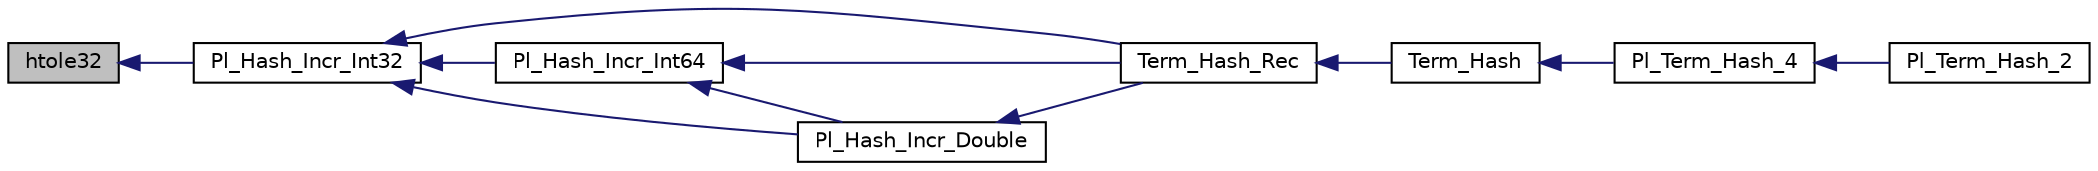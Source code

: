 digraph "htole32"
{
  edge [fontname="Helvetica",fontsize="10",labelfontname="Helvetica",labelfontsize="10"];
  node [fontname="Helvetica",fontsize="10",shape=record];
  rankdir="LR";
  Node1 [label="htole32",height=0.2,width=0.4,color="black", fillcolor="grey75", style="filled", fontcolor="black"];
  Node1 -> Node2 [dir="back",color="midnightblue",fontsize="10",style="solid"];
  Node2 [label="Pl_Hash_Incr_Int32",height=0.2,width=0.4,color="black", fillcolor="white", style="filled",URL="$hash__fct_8h.html#abf96783738086d9801acda7b7774da0d"];
  Node2 -> Node3 [dir="back",color="midnightblue",fontsize="10",style="solid"];
  Node3 [label="Term_Hash_Rec",height=0.2,width=0.4,color="black", fillcolor="white", style="filled",URL="$term__supp_8c.html#a3a40eeb504783788c0a7348b20cd4406"];
  Node3 -> Node4 [dir="back",color="midnightblue",fontsize="10",style="solid"];
  Node4 [label="Term_Hash",height=0.2,width=0.4,color="black", fillcolor="white", style="filled",URL="$term__supp_8c.html#a3c3a2ab92ae862ab97d7b387f86163f4"];
  Node4 -> Node5 [dir="back",color="midnightblue",fontsize="10",style="solid"];
  Node5 [label="Pl_Term_Hash_4",height=0.2,width=0.4,color="black", fillcolor="white", style="filled",URL="$term__supp_8c.html#ab6030f1e3ba17884549245a2180d345f"];
  Node5 -> Node6 [dir="back",color="midnightblue",fontsize="10",style="solid"];
  Node6 [label="Pl_Term_Hash_2",height=0.2,width=0.4,color="black", fillcolor="white", style="filled",URL="$term__supp_8c.html#a6edcb23009a9a5206b978db2ffffb745"];
  Node2 -> Node7 [dir="back",color="midnightblue",fontsize="10",style="solid"];
  Node7 [label="Pl_Hash_Incr_Int64",height=0.2,width=0.4,color="black", fillcolor="white", style="filled",URL="$hash__fct_8h.html#a0c0765d9acb2a093ab0ba2ddf2db3889"];
  Node7 -> Node3 [dir="back",color="midnightblue",fontsize="10",style="solid"];
  Node7 -> Node8 [dir="back",color="midnightblue",fontsize="10",style="solid"];
  Node8 [label="Pl_Hash_Incr_Double",height=0.2,width=0.4,color="black", fillcolor="white", style="filled",URL="$hash__fct_8h.html#a6587ebf9a68dd6d3d72d4c910cf68108"];
  Node8 -> Node3 [dir="back",color="midnightblue",fontsize="10",style="solid"];
  Node2 -> Node8 [dir="back",color="midnightblue",fontsize="10",style="solid"];
}
